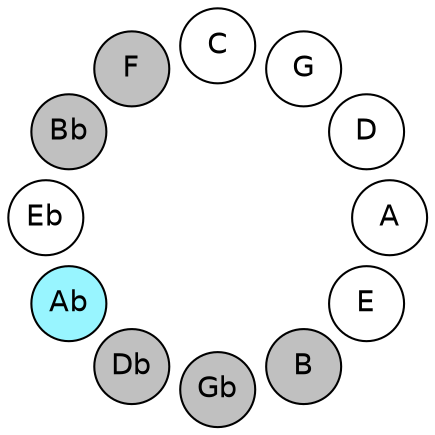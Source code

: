 
graph {

layout = circo;
mindist = .1

node [shape = circle, fontname = Helvetica, margin = 0, style = filled]
edge [style=invis]

subgraph 1 {
	E -- B -- Gb -- Db -- Ab -- Eb -- Bb -- F -- C -- G -- D -- A -- E
}

E [fillcolor = white];
B [fillcolor = gray];
Gb [fillcolor = gray];
Db [fillcolor = gray];
Ab [fillcolor = cadetblue1];
Eb [fillcolor = white];
Bb [fillcolor = gray];
F [fillcolor = gray];
C [fillcolor = white];
G [fillcolor = white];
D [fillcolor = white];
A [fillcolor = white];
}
